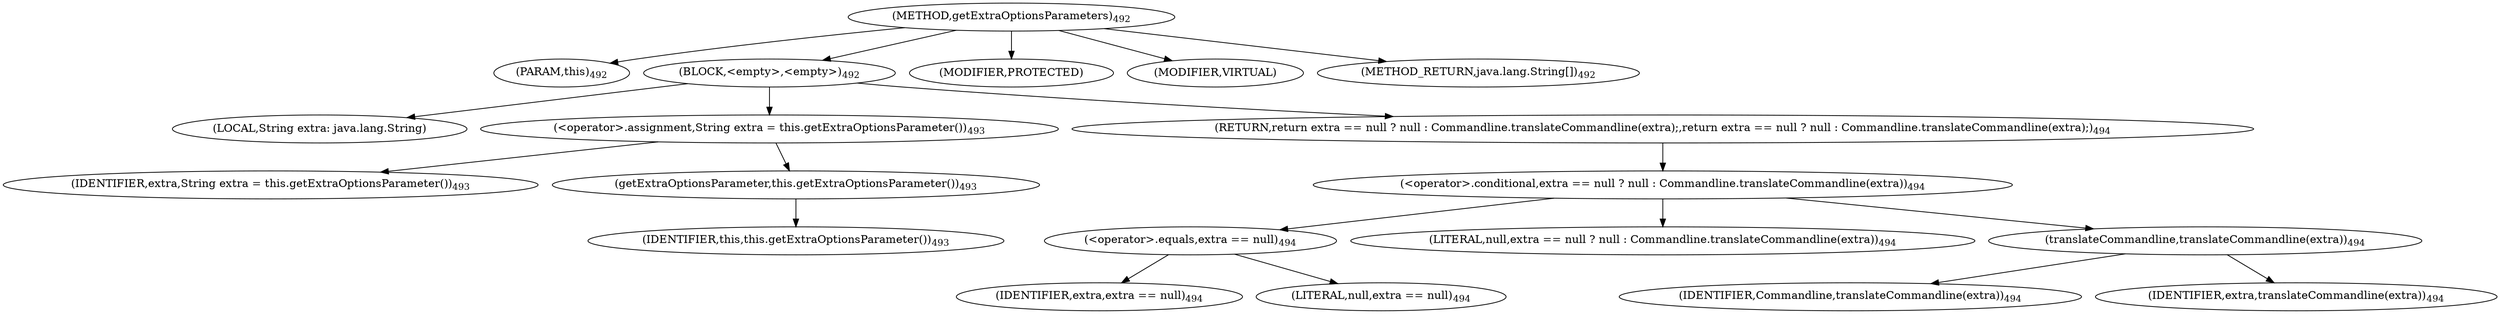 digraph "getExtraOptionsParameters" {  
"692" [label = <(METHOD,getExtraOptionsParameters)<SUB>492</SUB>> ]
"24" [label = <(PARAM,this)<SUB>492</SUB>> ]
"693" [label = <(BLOCK,&lt;empty&gt;,&lt;empty&gt;)<SUB>492</SUB>> ]
"694" [label = <(LOCAL,String extra: java.lang.String)> ]
"695" [label = <(&lt;operator&gt;.assignment,String extra = this.getExtraOptionsParameter())<SUB>493</SUB>> ]
"696" [label = <(IDENTIFIER,extra,String extra = this.getExtraOptionsParameter())<SUB>493</SUB>> ]
"697" [label = <(getExtraOptionsParameter,this.getExtraOptionsParameter())<SUB>493</SUB>> ]
"23" [label = <(IDENTIFIER,this,this.getExtraOptionsParameter())<SUB>493</SUB>> ]
"698" [label = <(RETURN,return extra == null ? null : Commandline.translateCommandline(extra);,return extra == null ? null : Commandline.translateCommandline(extra);)<SUB>494</SUB>> ]
"699" [label = <(&lt;operator&gt;.conditional,extra == null ? null : Commandline.translateCommandline(extra))<SUB>494</SUB>> ]
"700" [label = <(&lt;operator&gt;.equals,extra == null)<SUB>494</SUB>> ]
"701" [label = <(IDENTIFIER,extra,extra == null)<SUB>494</SUB>> ]
"702" [label = <(LITERAL,null,extra == null)<SUB>494</SUB>> ]
"703" [label = <(LITERAL,null,extra == null ? null : Commandline.translateCommandline(extra))<SUB>494</SUB>> ]
"704" [label = <(translateCommandline,translateCommandline(extra))<SUB>494</SUB>> ]
"705" [label = <(IDENTIFIER,Commandline,translateCommandline(extra))<SUB>494</SUB>> ]
"706" [label = <(IDENTIFIER,extra,translateCommandline(extra))<SUB>494</SUB>> ]
"707" [label = <(MODIFIER,PROTECTED)> ]
"708" [label = <(MODIFIER,VIRTUAL)> ]
"709" [label = <(METHOD_RETURN,java.lang.String[])<SUB>492</SUB>> ]
  "692" -> "24" 
  "692" -> "693" 
  "692" -> "707" 
  "692" -> "708" 
  "692" -> "709" 
  "693" -> "694" 
  "693" -> "695" 
  "693" -> "698" 
  "695" -> "696" 
  "695" -> "697" 
  "697" -> "23" 
  "698" -> "699" 
  "699" -> "700" 
  "699" -> "703" 
  "699" -> "704" 
  "700" -> "701" 
  "700" -> "702" 
  "704" -> "705" 
  "704" -> "706" 
}
